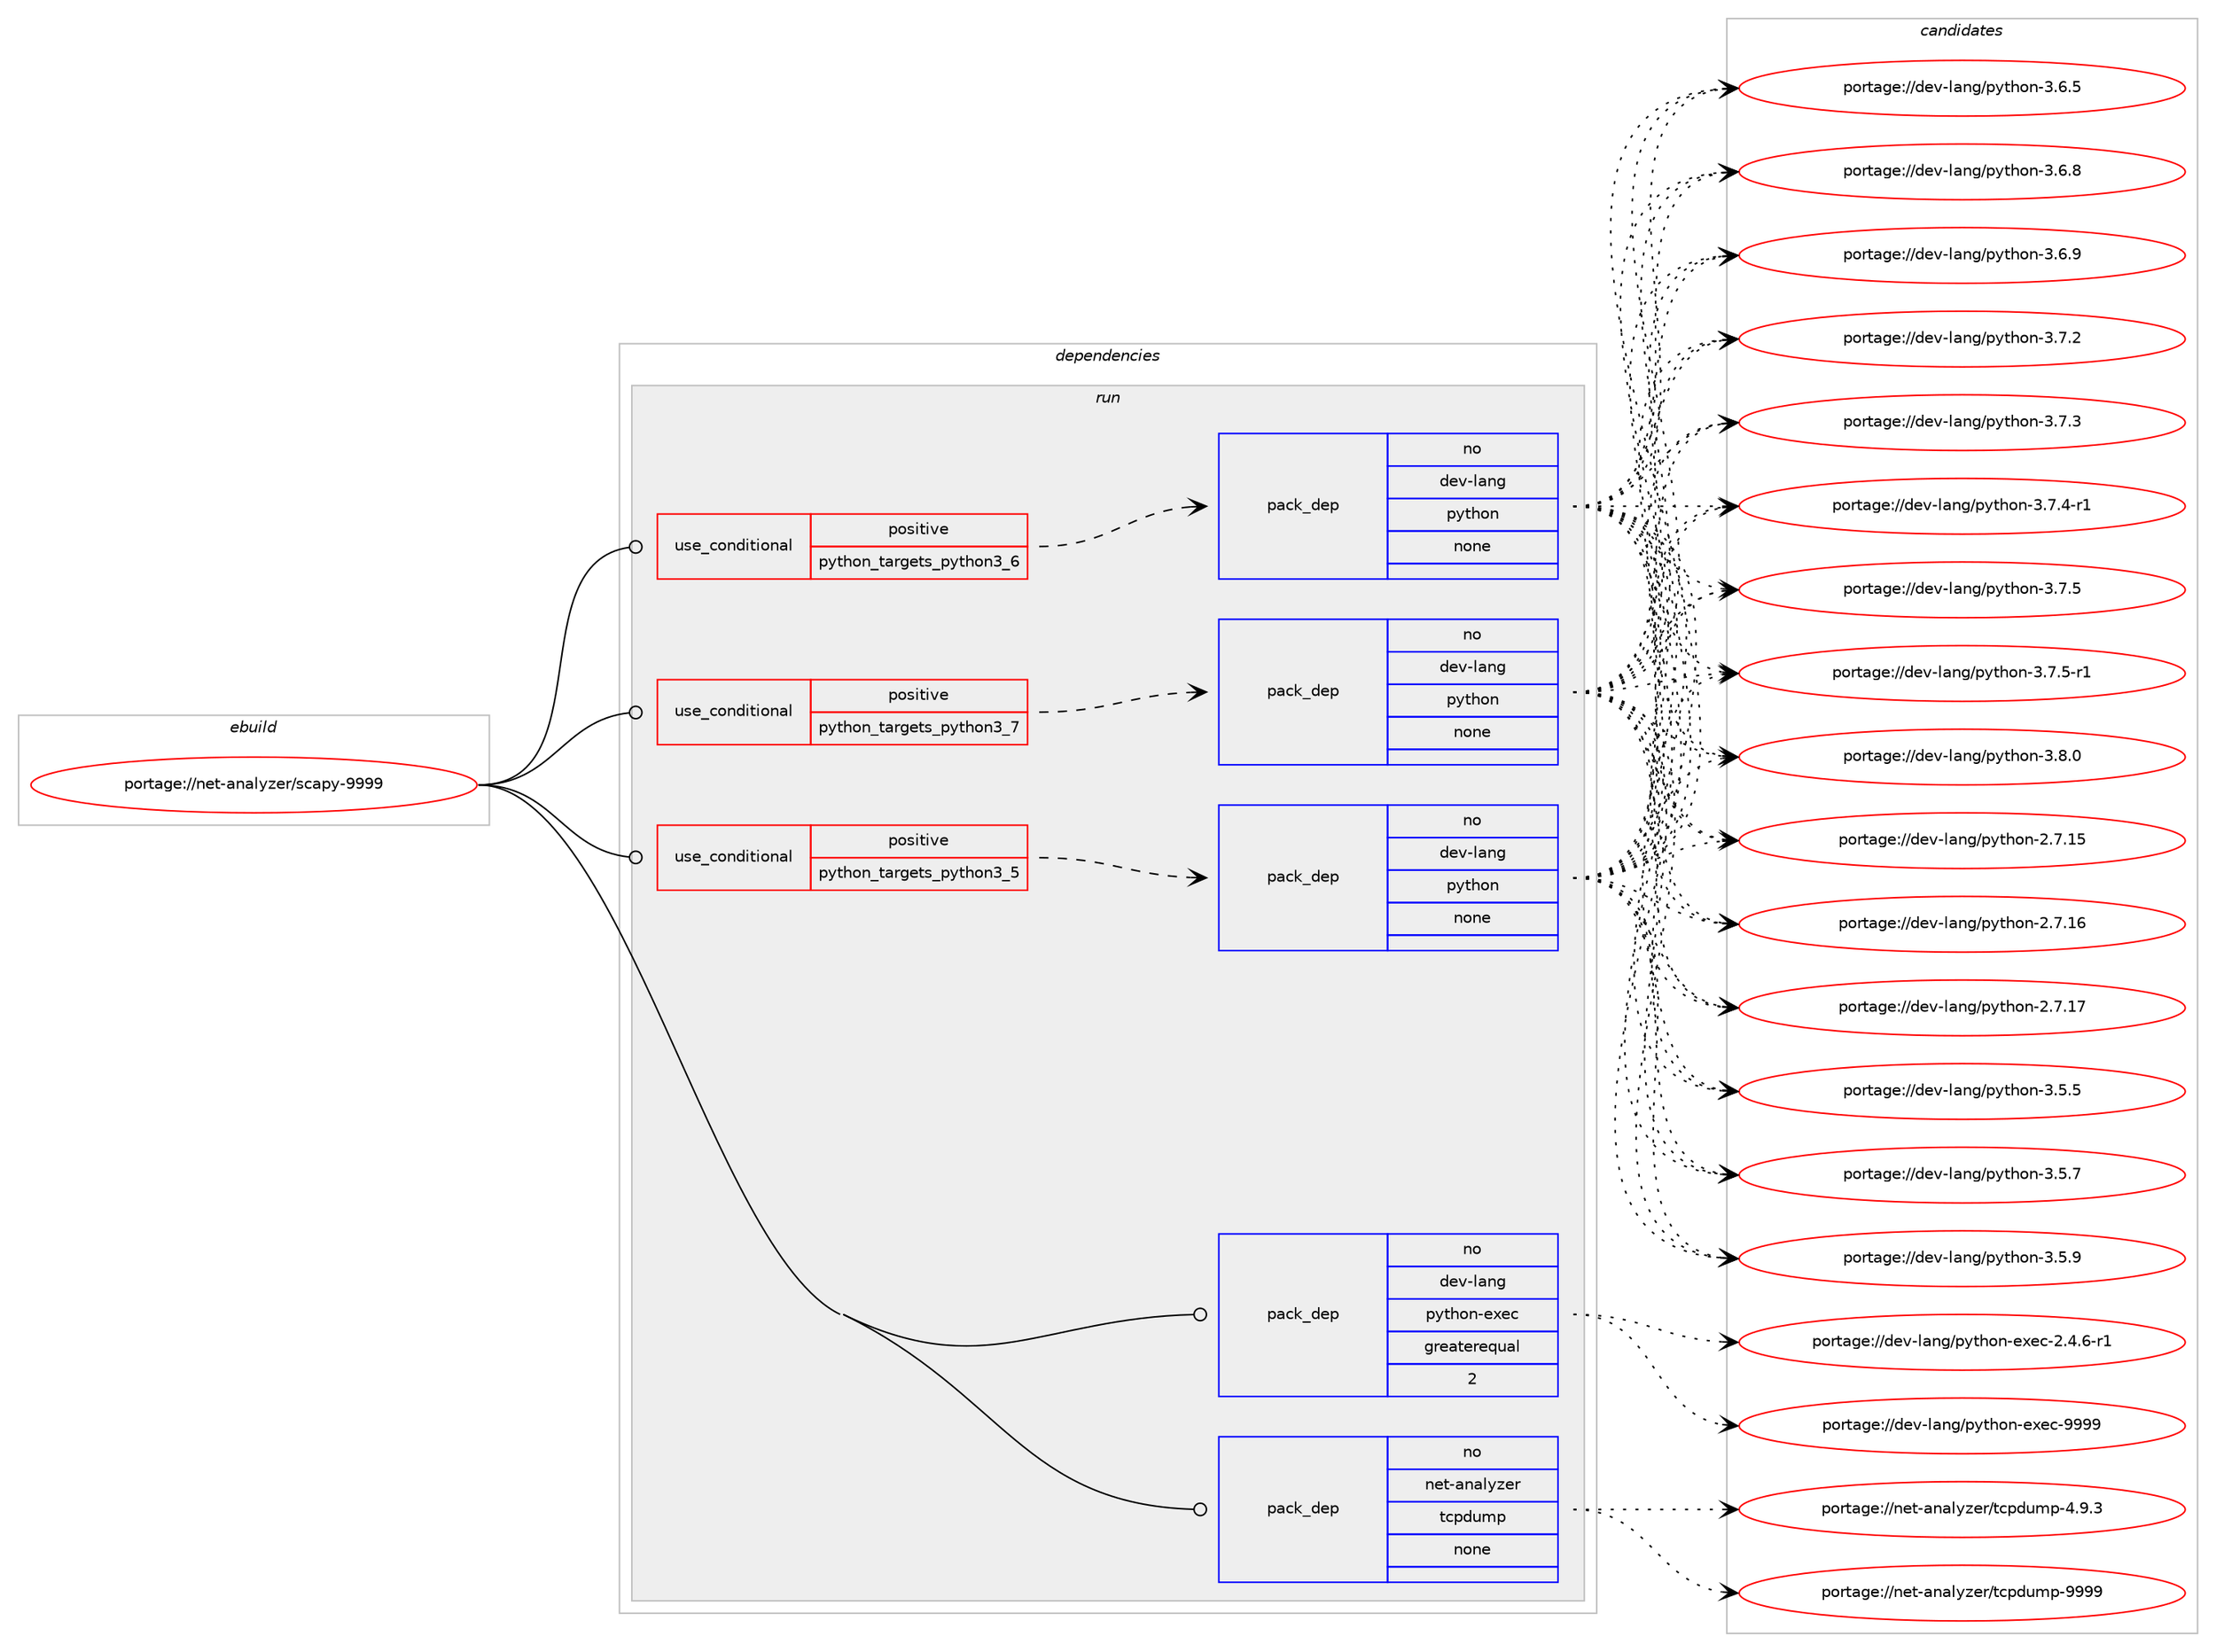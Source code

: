 digraph prolog {

# *************
# Graph options
# *************

newrank=true;
concentrate=true;
compound=true;
graph [rankdir=LR,fontname=Helvetica,fontsize=10,ranksep=1.5];#, ranksep=2.5, nodesep=0.2];
edge  [arrowhead=vee];
node  [fontname=Helvetica,fontsize=10];

# **********
# The ebuild
# **********

subgraph cluster_leftcol {
color=gray;
rank=same;
label=<<i>ebuild</i>>;
id [label="portage://net-analyzer/scapy-9999", color=red, width=4, href="../net-analyzer/scapy-9999.svg"];
}

# ****************
# The dependencies
# ****************

subgraph cluster_midcol {
color=gray;
label=<<i>dependencies</i>>;
subgraph cluster_compile {
fillcolor="#eeeeee";
style=filled;
label=<<i>compile</i>>;
}
subgraph cluster_compileandrun {
fillcolor="#eeeeee";
style=filled;
label=<<i>compile and run</i>>;
}
subgraph cluster_run {
fillcolor="#eeeeee";
style=filled;
label=<<i>run</i>>;
subgraph cond86904 {
dependency348575 [label=<<TABLE BORDER="0" CELLBORDER="1" CELLSPACING="0" CELLPADDING="4"><TR><TD ROWSPAN="3" CELLPADDING="10">use_conditional</TD></TR><TR><TD>positive</TD></TR><TR><TD>python_targets_python3_5</TD></TR></TABLE>>, shape=none, color=red];
subgraph pack255929 {
dependency348576 [label=<<TABLE BORDER="0" CELLBORDER="1" CELLSPACING="0" CELLPADDING="4" WIDTH="220"><TR><TD ROWSPAN="6" CELLPADDING="30">pack_dep</TD></TR><TR><TD WIDTH="110">no</TD></TR><TR><TD>dev-lang</TD></TR><TR><TD>python</TD></TR><TR><TD>none</TD></TR><TR><TD></TD></TR></TABLE>>, shape=none, color=blue];
}
dependency348575:e -> dependency348576:w [weight=20,style="dashed",arrowhead="vee"];
}
id:e -> dependency348575:w [weight=20,style="solid",arrowhead="odot"];
subgraph cond86905 {
dependency348577 [label=<<TABLE BORDER="0" CELLBORDER="1" CELLSPACING="0" CELLPADDING="4"><TR><TD ROWSPAN="3" CELLPADDING="10">use_conditional</TD></TR><TR><TD>positive</TD></TR><TR><TD>python_targets_python3_6</TD></TR></TABLE>>, shape=none, color=red];
subgraph pack255930 {
dependency348578 [label=<<TABLE BORDER="0" CELLBORDER="1" CELLSPACING="0" CELLPADDING="4" WIDTH="220"><TR><TD ROWSPAN="6" CELLPADDING="30">pack_dep</TD></TR><TR><TD WIDTH="110">no</TD></TR><TR><TD>dev-lang</TD></TR><TR><TD>python</TD></TR><TR><TD>none</TD></TR><TR><TD></TD></TR></TABLE>>, shape=none, color=blue];
}
dependency348577:e -> dependency348578:w [weight=20,style="dashed",arrowhead="vee"];
}
id:e -> dependency348577:w [weight=20,style="solid",arrowhead="odot"];
subgraph cond86906 {
dependency348579 [label=<<TABLE BORDER="0" CELLBORDER="1" CELLSPACING="0" CELLPADDING="4"><TR><TD ROWSPAN="3" CELLPADDING="10">use_conditional</TD></TR><TR><TD>positive</TD></TR><TR><TD>python_targets_python3_7</TD></TR></TABLE>>, shape=none, color=red];
subgraph pack255931 {
dependency348580 [label=<<TABLE BORDER="0" CELLBORDER="1" CELLSPACING="0" CELLPADDING="4" WIDTH="220"><TR><TD ROWSPAN="6" CELLPADDING="30">pack_dep</TD></TR><TR><TD WIDTH="110">no</TD></TR><TR><TD>dev-lang</TD></TR><TR><TD>python</TD></TR><TR><TD>none</TD></TR><TR><TD></TD></TR></TABLE>>, shape=none, color=blue];
}
dependency348579:e -> dependency348580:w [weight=20,style="dashed",arrowhead="vee"];
}
id:e -> dependency348579:w [weight=20,style="solid",arrowhead="odot"];
subgraph pack255932 {
dependency348581 [label=<<TABLE BORDER="0" CELLBORDER="1" CELLSPACING="0" CELLPADDING="4" WIDTH="220"><TR><TD ROWSPAN="6" CELLPADDING="30">pack_dep</TD></TR><TR><TD WIDTH="110">no</TD></TR><TR><TD>dev-lang</TD></TR><TR><TD>python-exec</TD></TR><TR><TD>greaterequal</TD></TR><TR><TD>2</TD></TR></TABLE>>, shape=none, color=blue];
}
id:e -> dependency348581:w [weight=20,style="solid",arrowhead="odot"];
subgraph pack255933 {
dependency348582 [label=<<TABLE BORDER="0" CELLBORDER="1" CELLSPACING="0" CELLPADDING="4" WIDTH="220"><TR><TD ROWSPAN="6" CELLPADDING="30">pack_dep</TD></TR><TR><TD WIDTH="110">no</TD></TR><TR><TD>net-analyzer</TD></TR><TR><TD>tcpdump</TD></TR><TR><TD>none</TD></TR><TR><TD></TD></TR></TABLE>>, shape=none, color=blue];
}
id:e -> dependency348582:w [weight=20,style="solid",arrowhead="odot"];
}
}

# **************
# The candidates
# **************

subgraph cluster_choices {
rank=same;
color=gray;
label=<<i>candidates</i>>;

subgraph choice255929 {
color=black;
nodesep=1;
choiceportage10010111845108971101034711212111610411111045504655464953 [label="portage://dev-lang/python-2.7.15", color=red, width=4,href="../dev-lang/python-2.7.15.svg"];
choiceportage10010111845108971101034711212111610411111045504655464954 [label="portage://dev-lang/python-2.7.16", color=red, width=4,href="../dev-lang/python-2.7.16.svg"];
choiceportage10010111845108971101034711212111610411111045504655464955 [label="portage://dev-lang/python-2.7.17", color=red, width=4,href="../dev-lang/python-2.7.17.svg"];
choiceportage100101118451089711010347112121116104111110455146534653 [label="portage://dev-lang/python-3.5.5", color=red, width=4,href="../dev-lang/python-3.5.5.svg"];
choiceportage100101118451089711010347112121116104111110455146534655 [label="portage://dev-lang/python-3.5.7", color=red, width=4,href="../dev-lang/python-3.5.7.svg"];
choiceportage100101118451089711010347112121116104111110455146534657 [label="portage://dev-lang/python-3.5.9", color=red, width=4,href="../dev-lang/python-3.5.9.svg"];
choiceportage100101118451089711010347112121116104111110455146544653 [label="portage://dev-lang/python-3.6.5", color=red, width=4,href="../dev-lang/python-3.6.5.svg"];
choiceportage100101118451089711010347112121116104111110455146544656 [label="portage://dev-lang/python-3.6.8", color=red, width=4,href="../dev-lang/python-3.6.8.svg"];
choiceportage100101118451089711010347112121116104111110455146544657 [label="portage://dev-lang/python-3.6.9", color=red, width=4,href="../dev-lang/python-3.6.9.svg"];
choiceportage100101118451089711010347112121116104111110455146554650 [label="portage://dev-lang/python-3.7.2", color=red, width=4,href="../dev-lang/python-3.7.2.svg"];
choiceportage100101118451089711010347112121116104111110455146554651 [label="portage://dev-lang/python-3.7.3", color=red, width=4,href="../dev-lang/python-3.7.3.svg"];
choiceportage1001011184510897110103471121211161041111104551465546524511449 [label="portage://dev-lang/python-3.7.4-r1", color=red, width=4,href="../dev-lang/python-3.7.4-r1.svg"];
choiceportage100101118451089711010347112121116104111110455146554653 [label="portage://dev-lang/python-3.7.5", color=red, width=4,href="../dev-lang/python-3.7.5.svg"];
choiceportage1001011184510897110103471121211161041111104551465546534511449 [label="portage://dev-lang/python-3.7.5-r1", color=red, width=4,href="../dev-lang/python-3.7.5-r1.svg"];
choiceportage100101118451089711010347112121116104111110455146564648 [label="portage://dev-lang/python-3.8.0", color=red, width=4,href="../dev-lang/python-3.8.0.svg"];
dependency348576:e -> choiceportage10010111845108971101034711212111610411111045504655464953:w [style=dotted,weight="100"];
dependency348576:e -> choiceportage10010111845108971101034711212111610411111045504655464954:w [style=dotted,weight="100"];
dependency348576:e -> choiceportage10010111845108971101034711212111610411111045504655464955:w [style=dotted,weight="100"];
dependency348576:e -> choiceportage100101118451089711010347112121116104111110455146534653:w [style=dotted,weight="100"];
dependency348576:e -> choiceportage100101118451089711010347112121116104111110455146534655:w [style=dotted,weight="100"];
dependency348576:e -> choiceportage100101118451089711010347112121116104111110455146534657:w [style=dotted,weight="100"];
dependency348576:e -> choiceportage100101118451089711010347112121116104111110455146544653:w [style=dotted,weight="100"];
dependency348576:e -> choiceportage100101118451089711010347112121116104111110455146544656:w [style=dotted,weight="100"];
dependency348576:e -> choiceportage100101118451089711010347112121116104111110455146544657:w [style=dotted,weight="100"];
dependency348576:e -> choiceportage100101118451089711010347112121116104111110455146554650:w [style=dotted,weight="100"];
dependency348576:e -> choiceportage100101118451089711010347112121116104111110455146554651:w [style=dotted,weight="100"];
dependency348576:e -> choiceportage1001011184510897110103471121211161041111104551465546524511449:w [style=dotted,weight="100"];
dependency348576:e -> choiceportage100101118451089711010347112121116104111110455146554653:w [style=dotted,weight="100"];
dependency348576:e -> choiceportage1001011184510897110103471121211161041111104551465546534511449:w [style=dotted,weight="100"];
dependency348576:e -> choiceportage100101118451089711010347112121116104111110455146564648:w [style=dotted,weight="100"];
}
subgraph choice255930 {
color=black;
nodesep=1;
choiceportage10010111845108971101034711212111610411111045504655464953 [label="portage://dev-lang/python-2.7.15", color=red, width=4,href="../dev-lang/python-2.7.15.svg"];
choiceportage10010111845108971101034711212111610411111045504655464954 [label="portage://dev-lang/python-2.7.16", color=red, width=4,href="../dev-lang/python-2.7.16.svg"];
choiceportage10010111845108971101034711212111610411111045504655464955 [label="portage://dev-lang/python-2.7.17", color=red, width=4,href="../dev-lang/python-2.7.17.svg"];
choiceportage100101118451089711010347112121116104111110455146534653 [label="portage://dev-lang/python-3.5.5", color=red, width=4,href="../dev-lang/python-3.5.5.svg"];
choiceportage100101118451089711010347112121116104111110455146534655 [label="portage://dev-lang/python-3.5.7", color=red, width=4,href="../dev-lang/python-3.5.7.svg"];
choiceportage100101118451089711010347112121116104111110455146534657 [label="portage://dev-lang/python-3.5.9", color=red, width=4,href="../dev-lang/python-3.5.9.svg"];
choiceportage100101118451089711010347112121116104111110455146544653 [label="portage://dev-lang/python-3.6.5", color=red, width=4,href="../dev-lang/python-3.6.5.svg"];
choiceportage100101118451089711010347112121116104111110455146544656 [label="portage://dev-lang/python-3.6.8", color=red, width=4,href="../dev-lang/python-3.6.8.svg"];
choiceportage100101118451089711010347112121116104111110455146544657 [label="portage://dev-lang/python-3.6.9", color=red, width=4,href="../dev-lang/python-3.6.9.svg"];
choiceportage100101118451089711010347112121116104111110455146554650 [label="portage://dev-lang/python-3.7.2", color=red, width=4,href="../dev-lang/python-3.7.2.svg"];
choiceportage100101118451089711010347112121116104111110455146554651 [label="portage://dev-lang/python-3.7.3", color=red, width=4,href="../dev-lang/python-3.7.3.svg"];
choiceportage1001011184510897110103471121211161041111104551465546524511449 [label="portage://dev-lang/python-3.7.4-r1", color=red, width=4,href="../dev-lang/python-3.7.4-r1.svg"];
choiceportage100101118451089711010347112121116104111110455146554653 [label="portage://dev-lang/python-3.7.5", color=red, width=4,href="../dev-lang/python-3.7.5.svg"];
choiceportage1001011184510897110103471121211161041111104551465546534511449 [label="portage://dev-lang/python-3.7.5-r1", color=red, width=4,href="../dev-lang/python-3.7.5-r1.svg"];
choiceportage100101118451089711010347112121116104111110455146564648 [label="portage://dev-lang/python-3.8.0", color=red, width=4,href="../dev-lang/python-3.8.0.svg"];
dependency348578:e -> choiceportage10010111845108971101034711212111610411111045504655464953:w [style=dotted,weight="100"];
dependency348578:e -> choiceportage10010111845108971101034711212111610411111045504655464954:w [style=dotted,weight="100"];
dependency348578:e -> choiceportage10010111845108971101034711212111610411111045504655464955:w [style=dotted,weight="100"];
dependency348578:e -> choiceportage100101118451089711010347112121116104111110455146534653:w [style=dotted,weight="100"];
dependency348578:e -> choiceportage100101118451089711010347112121116104111110455146534655:w [style=dotted,weight="100"];
dependency348578:e -> choiceportage100101118451089711010347112121116104111110455146534657:w [style=dotted,weight="100"];
dependency348578:e -> choiceportage100101118451089711010347112121116104111110455146544653:w [style=dotted,weight="100"];
dependency348578:e -> choiceportage100101118451089711010347112121116104111110455146544656:w [style=dotted,weight="100"];
dependency348578:e -> choiceportage100101118451089711010347112121116104111110455146544657:w [style=dotted,weight="100"];
dependency348578:e -> choiceportage100101118451089711010347112121116104111110455146554650:w [style=dotted,weight="100"];
dependency348578:e -> choiceportage100101118451089711010347112121116104111110455146554651:w [style=dotted,weight="100"];
dependency348578:e -> choiceportage1001011184510897110103471121211161041111104551465546524511449:w [style=dotted,weight="100"];
dependency348578:e -> choiceportage100101118451089711010347112121116104111110455146554653:w [style=dotted,weight="100"];
dependency348578:e -> choiceportage1001011184510897110103471121211161041111104551465546534511449:w [style=dotted,weight="100"];
dependency348578:e -> choiceportage100101118451089711010347112121116104111110455146564648:w [style=dotted,weight="100"];
}
subgraph choice255931 {
color=black;
nodesep=1;
choiceportage10010111845108971101034711212111610411111045504655464953 [label="portage://dev-lang/python-2.7.15", color=red, width=4,href="../dev-lang/python-2.7.15.svg"];
choiceportage10010111845108971101034711212111610411111045504655464954 [label="portage://dev-lang/python-2.7.16", color=red, width=4,href="../dev-lang/python-2.7.16.svg"];
choiceportage10010111845108971101034711212111610411111045504655464955 [label="portage://dev-lang/python-2.7.17", color=red, width=4,href="../dev-lang/python-2.7.17.svg"];
choiceportage100101118451089711010347112121116104111110455146534653 [label="portage://dev-lang/python-3.5.5", color=red, width=4,href="../dev-lang/python-3.5.5.svg"];
choiceportage100101118451089711010347112121116104111110455146534655 [label="portage://dev-lang/python-3.5.7", color=red, width=4,href="../dev-lang/python-3.5.7.svg"];
choiceportage100101118451089711010347112121116104111110455146534657 [label="portage://dev-lang/python-3.5.9", color=red, width=4,href="../dev-lang/python-3.5.9.svg"];
choiceportage100101118451089711010347112121116104111110455146544653 [label="portage://dev-lang/python-3.6.5", color=red, width=4,href="../dev-lang/python-3.6.5.svg"];
choiceportage100101118451089711010347112121116104111110455146544656 [label="portage://dev-lang/python-3.6.8", color=red, width=4,href="../dev-lang/python-3.6.8.svg"];
choiceportage100101118451089711010347112121116104111110455146544657 [label="portage://dev-lang/python-3.6.9", color=red, width=4,href="../dev-lang/python-3.6.9.svg"];
choiceportage100101118451089711010347112121116104111110455146554650 [label="portage://dev-lang/python-3.7.2", color=red, width=4,href="../dev-lang/python-3.7.2.svg"];
choiceportage100101118451089711010347112121116104111110455146554651 [label="portage://dev-lang/python-3.7.3", color=red, width=4,href="../dev-lang/python-3.7.3.svg"];
choiceportage1001011184510897110103471121211161041111104551465546524511449 [label="portage://dev-lang/python-3.7.4-r1", color=red, width=4,href="../dev-lang/python-3.7.4-r1.svg"];
choiceportage100101118451089711010347112121116104111110455146554653 [label="portage://dev-lang/python-3.7.5", color=red, width=4,href="../dev-lang/python-3.7.5.svg"];
choiceportage1001011184510897110103471121211161041111104551465546534511449 [label="portage://dev-lang/python-3.7.5-r1", color=red, width=4,href="../dev-lang/python-3.7.5-r1.svg"];
choiceportage100101118451089711010347112121116104111110455146564648 [label="portage://dev-lang/python-3.8.0", color=red, width=4,href="../dev-lang/python-3.8.0.svg"];
dependency348580:e -> choiceportage10010111845108971101034711212111610411111045504655464953:w [style=dotted,weight="100"];
dependency348580:e -> choiceportage10010111845108971101034711212111610411111045504655464954:w [style=dotted,weight="100"];
dependency348580:e -> choiceportage10010111845108971101034711212111610411111045504655464955:w [style=dotted,weight="100"];
dependency348580:e -> choiceportage100101118451089711010347112121116104111110455146534653:w [style=dotted,weight="100"];
dependency348580:e -> choiceportage100101118451089711010347112121116104111110455146534655:w [style=dotted,weight="100"];
dependency348580:e -> choiceportage100101118451089711010347112121116104111110455146534657:w [style=dotted,weight="100"];
dependency348580:e -> choiceportage100101118451089711010347112121116104111110455146544653:w [style=dotted,weight="100"];
dependency348580:e -> choiceportage100101118451089711010347112121116104111110455146544656:w [style=dotted,weight="100"];
dependency348580:e -> choiceportage100101118451089711010347112121116104111110455146544657:w [style=dotted,weight="100"];
dependency348580:e -> choiceportage100101118451089711010347112121116104111110455146554650:w [style=dotted,weight="100"];
dependency348580:e -> choiceportage100101118451089711010347112121116104111110455146554651:w [style=dotted,weight="100"];
dependency348580:e -> choiceportage1001011184510897110103471121211161041111104551465546524511449:w [style=dotted,weight="100"];
dependency348580:e -> choiceportage100101118451089711010347112121116104111110455146554653:w [style=dotted,weight="100"];
dependency348580:e -> choiceportage1001011184510897110103471121211161041111104551465546534511449:w [style=dotted,weight="100"];
dependency348580:e -> choiceportage100101118451089711010347112121116104111110455146564648:w [style=dotted,weight="100"];
}
subgraph choice255932 {
color=black;
nodesep=1;
choiceportage10010111845108971101034711212111610411111045101120101994550465246544511449 [label="portage://dev-lang/python-exec-2.4.6-r1", color=red, width=4,href="../dev-lang/python-exec-2.4.6-r1.svg"];
choiceportage10010111845108971101034711212111610411111045101120101994557575757 [label="portage://dev-lang/python-exec-9999", color=red, width=4,href="../dev-lang/python-exec-9999.svg"];
dependency348581:e -> choiceportage10010111845108971101034711212111610411111045101120101994550465246544511449:w [style=dotted,weight="100"];
dependency348581:e -> choiceportage10010111845108971101034711212111610411111045101120101994557575757:w [style=dotted,weight="100"];
}
subgraph choice255933 {
color=black;
nodesep=1;
choiceportage1101011164597110971081211221011144711699112100117109112455246574651 [label="portage://net-analyzer/tcpdump-4.9.3", color=red, width=4,href="../net-analyzer/tcpdump-4.9.3.svg"];
choiceportage11010111645971109710812112210111447116991121001171091124557575757 [label="portage://net-analyzer/tcpdump-9999", color=red, width=4,href="../net-analyzer/tcpdump-9999.svg"];
dependency348582:e -> choiceportage1101011164597110971081211221011144711699112100117109112455246574651:w [style=dotted,weight="100"];
dependency348582:e -> choiceportage11010111645971109710812112210111447116991121001171091124557575757:w [style=dotted,weight="100"];
}
}

}
